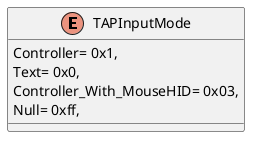 @startuml
enum TAPInputMode {
    Controller= 0x1,
    Text= 0x0,
    Controller_With_MouseHID= 0x03,
    Null= 0xff,
}
@enduml
